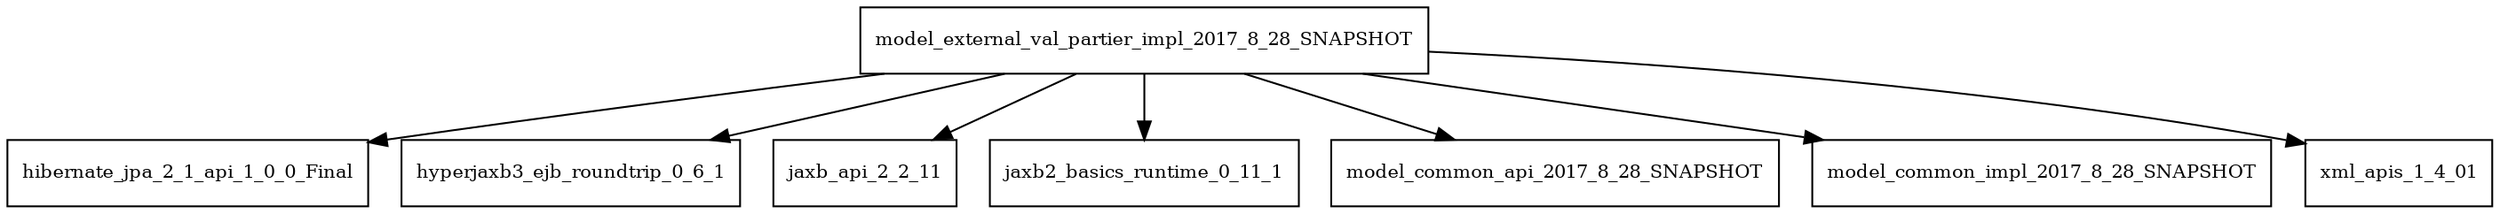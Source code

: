 digraph model_external_val_partier_impl_2017_8_28_SNAPSHOT_dependencies {
  node [shape = box, fontsize=10.0];
  model_external_val_partier_impl_2017_8_28_SNAPSHOT -> hibernate_jpa_2_1_api_1_0_0_Final;
  model_external_val_partier_impl_2017_8_28_SNAPSHOT -> hyperjaxb3_ejb_roundtrip_0_6_1;
  model_external_val_partier_impl_2017_8_28_SNAPSHOT -> jaxb_api_2_2_11;
  model_external_val_partier_impl_2017_8_28_SNAPSHOT -> jaxb2_basics_runtime_0_11_1;
  model_external_val_partier_impl_2017_8_28_SNAPSHOT -> model_common_api_2017_8_28_SNAPSHOT;
  model_external_val_partier_impl_2017_8_28_SNAPSHOT -> model_common_impl_2017_8_28_SNAPSHOT;
  model_external_val_partier_impl_2017_8_28_SNAPSHOT -> xml_apis_1_4_01;
}
